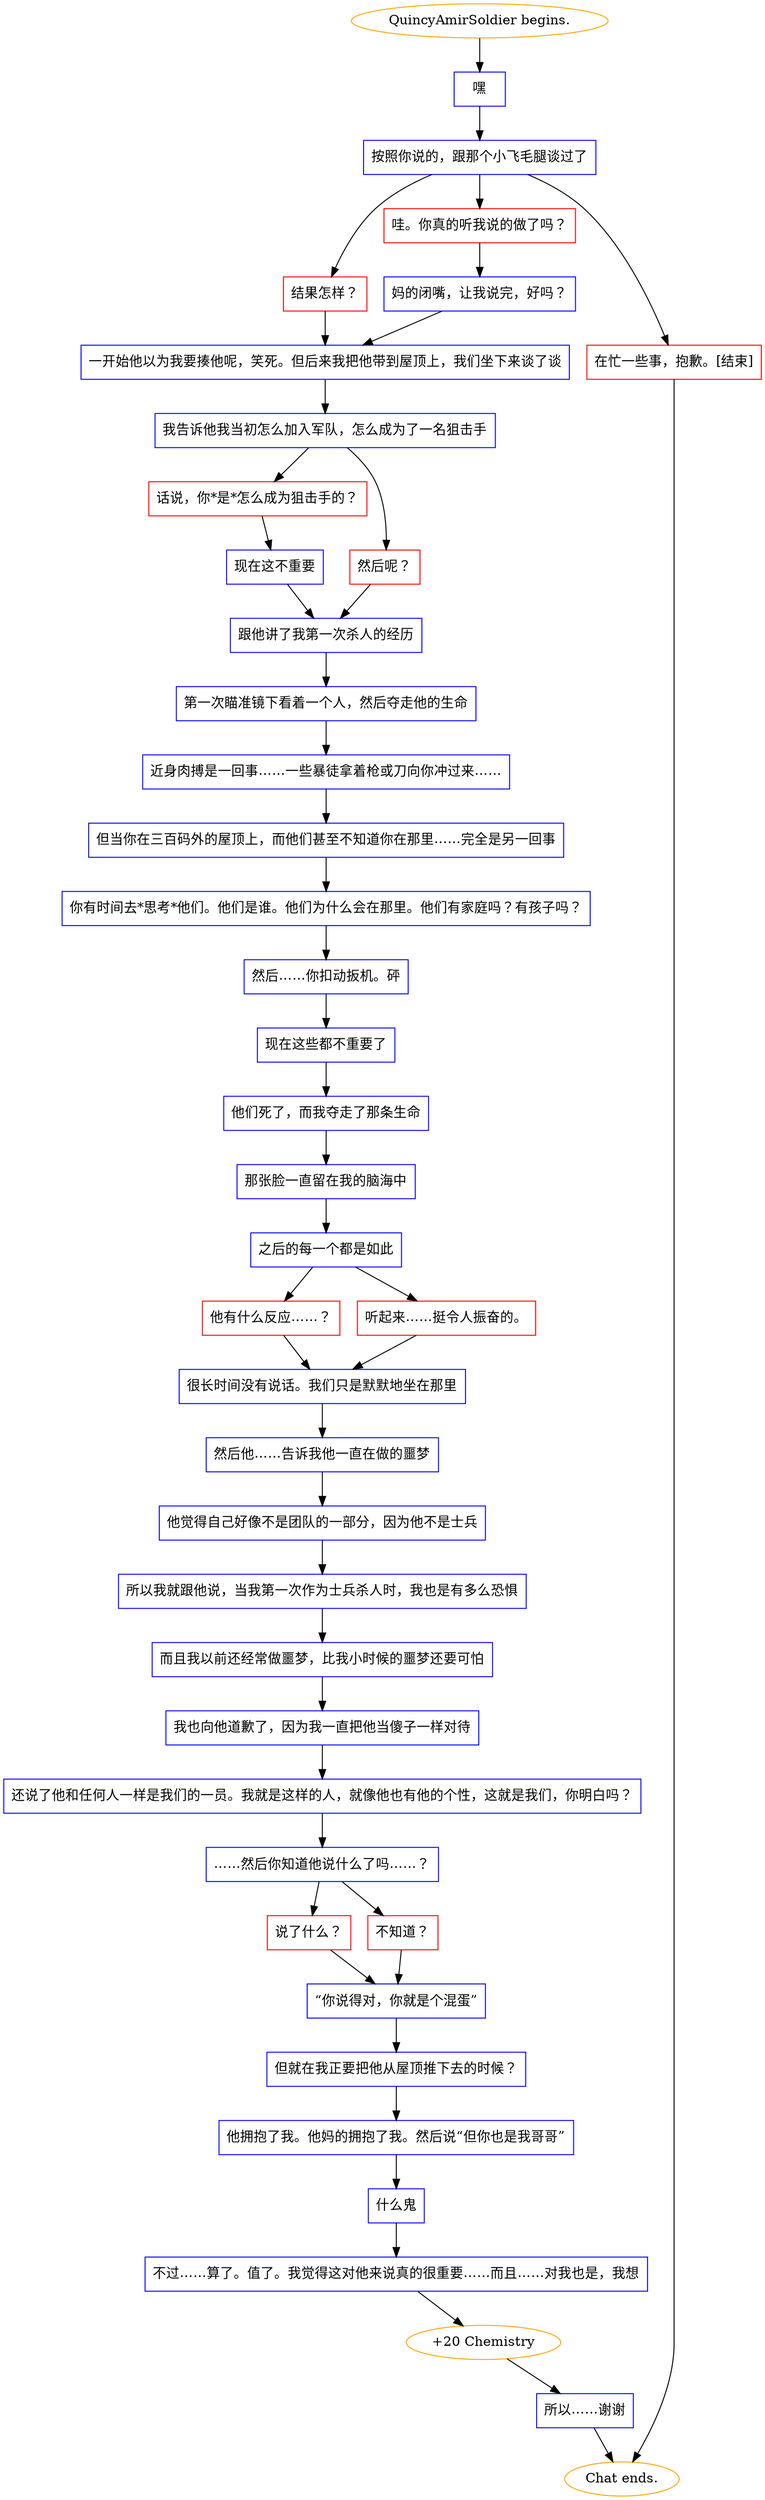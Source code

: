 digraph {
	"QuincyAmirSoldier begins." [color=orange];
		"QuincyAmirSoldier begins." -> j2362162295;
	j2362162295 [label="嘿",shape=box,color=blue];
		j2362162295 -> j4002368953;
	j4002368953 [label="按照你说的，跟那个小飞毛腿谈过了",shape=box,color=blue];
		j4002368953 -> j974234151;
		j4002368953 -> j841662332;
		j4002368953 -> j136094144;
	j974234151 [label="结果怎样？",shape=box,color=red];
		j974234151 -> j2227206845;
	j841662332 [label="哇。你真的听我说的做了吗？",shape=box,color=red];
		j841662332 -> j492936503;
	j136094144 [label="在忙一些事，抱歉。[结束]",shape=box,color=red];
		j136094144 -> "Chat ends.";
	j2227206845 [label="一开始他以为我要揍他呢，笑死。但后来我把他带到屋顶上，我们坐下来谈了谈",shape=box,color=blue];
		j2227206845 -> j1684027586;
	j492936503 [label="妈的闭嘴，让我说完，好吗？",shape=box,color=blue];
		j492936503 -> j2227206845;
	"Chat ends." [color=orange];
	j1684027586 [label="我告诉他我当初怎么加入军队，怎么成为了一名狙击手",shape=box,color=blue];
		j1684027586 -> j2701502027;
		j1684027586 -> j734680040;
	j2701502027 [label="话说，你*是*怎么成为狙击手的？",shape=box,color=red];
		j2701502027 -> j951881110;
	j734680040 [label="然后呢？",shape=box,color=red];
		j734680040 -> j1676229056;
	j951881110 [label="现在这不重要",shape=box,color=blue];
		j951881110 -> j1676229056;
	j1676229056 [label="跟他讲了我第一次杀人的经历",shape=box,color=blue];
		j1676229056 -> j4041709908;
	j4041709908 [label="第一次瞄准镜下看着一个人，然后夺走他的生命",shape=box,color=blue];
		j4041709908 -> j889644024;
	j889644024 [label="近身肉搏是一回事……一些暴徒拿着枪或刀向你冲过来……",shape=box,color=blue];
		j889644024 -> j1767339957;
	j1767339957 [label="但当你在三百码外的屋顶上，而他们甚至不知道你在那里……完全是另一回事",shape=box,color=blue];
		j1767339957 -> j2238289837;
	j2238289837 [label="你有时间去*思考*他们。他们是谁。他们为什么会在那里。他们有家庭吗？有孩子吗？",shape=box,color=blue];
		j2238289837 -> j2381826776;
	j2381826776 [label="然后……你扣动扳机。砰",shape=box,color=blue];
		j2381826776 -> j1202900288;
	j1202900288 [label="现在这些都不重要了",shape=box,color=blue];
		j1202900288 -> j3657598563;
	j3657598563 [label="他们死了，而我夺走了那条生命",shape=box,color=blue];
		j3657598563 -> j1381537928;
	j1381537928 [label="那张脸一直留在我的脑海中",shape=box,color=blue];
		j1381537928 -> j115872174;
	j115872174 [label="之后的每一个都是如此",shape=box,color=blue];
		j115872174 -> j2879972983;
		j115872174 -> j2993947055;
	j2879972983 [label="他有什么反应……？",shape=box,color=red];
		j2879972983 -> j4013142964;
	j2993947055 [label="听起来……挺令人振奋的。",shape=box,color=red];
		j2993947055 -> j4013142964;
	j4013142964 [label="很长时间没有说话。我们只是默默地坐在那里",shape=box,color=blue];
		j4013142964 -> j2222516885;
	j2222516885 [label="然后他……告诉我他一直在做的噩梦",shape=box,color=blue];
		j2222516885 -> j2568185716;
	j2568185716 [label="他觉得自己好像不是团队的一部分，因为他不是士兵",shape=box,color=blue];
		j2568185716 -> j3174634729;
	j3174634729 [label="所以我就跟他说，当我第一次作为士兵杀人时，我也是有多么恐惧",shape=box,color=blue];
		j3174634729 -> j3669892059;
	j3669892059 [label="而且我以前还经常做噩梦，比我小时候的噩梦还要可怕",shape=box,color=blue];
		j3669892059 -> j3932580315;
	j3932580315 [label="我也向他道歉了，因为我一直把他当傻子一样对待",shape=box,color=blue];
		j3932580315 -> j321814294;
	j321814294 [label="还说了他和任何人一样是我们的一员。我就是这样的人，就像他也有他的个性，这就是我们，你明白吗？",shape=box,color=blue];
		j321814294 -> j246888667;
	j246888667 [label="……然后你知道他说什么了吗……？",shape=box,color=blue];
		j246888667 -> j3937143389;
		j246888667 -> j4291187586;
	j3937143389 [label="说了什么？",shape=box,color=red];
		j3937143389 -> j145775702;
	j4291187586 [label="不知道？",shape=box,color=red];
		j4291187586 -> j145775702;
	j145775702 [label="“你说得对，你就是个混蛋”",shape=box,color=blue];
		j145775702 -> j2650549297;
	j2650549297 [label="但就在我正要把他从屋顶推下去的时候？",shape=box,color=blue];
		j2650549297 -> j2004009874;
	j2004009874 [label="他拥抱了我。他妈的拥抱了我。然后说“但你也是我哥哥”",shape=box,color=blue];
		j2004009874 -> j3178942696;
	j3178942696 [label="什么鬼",shape=box,color=blue];
		j3178942696 -> j610611214;
	j610611214 [label="不过……算了。值了。我觉得这对他来说真的很重要……而且……对我也是，我想",shape=box,color=blue];
		j610611214 -> j2500272597;
	j2500272597 [label="+20 Chemistry",color=orange];
		j2500272597 -> j1244743125;
	j1244743125 [label="所以……谢谢",shape=box,color=blue];
		j1244743125 -> "Chat ends.";
}